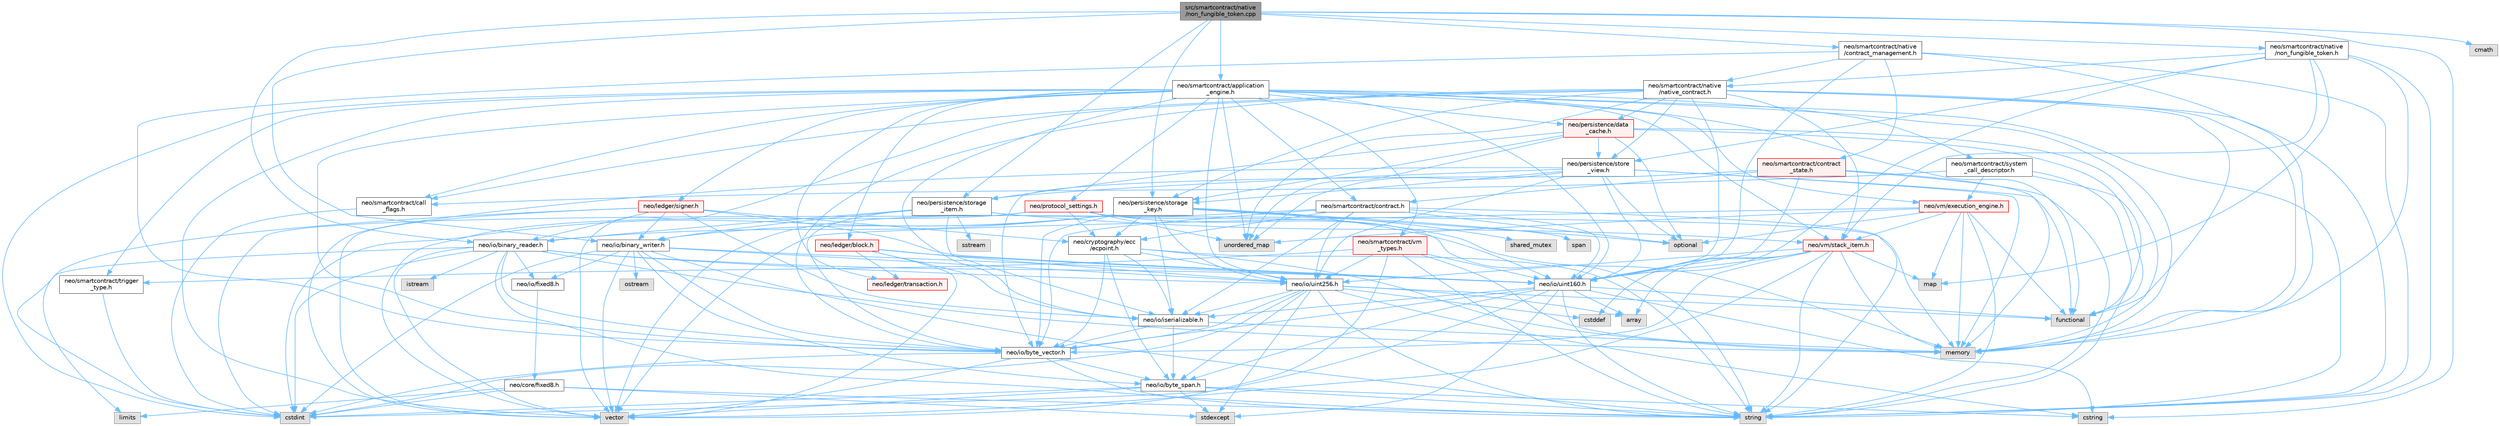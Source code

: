 digraph "src/smartcontract/native/non_fungible_token.cpp"
{
 // LATEX_PDF_SIZE
  bgcolor="transparent";
  edge [fontname=Helvetica,fontsize=10,labelfontname=Helvetica,labelfontsize=10];
  node [fontname=Helvetica,fontsize=10,shape=box,height=0.2,width=0.4];
  Node1 [id="Node000001",label="src/smartcontract/native\l/non_fungible_token.cpp",height=0.2,width=0.4,color="gray40", fillcolor="grey60", style="filled", fontcolor="black",tooltip=" "];
  Node1 -> Node2 [id="edge1_Node000001_Node000002",color="steelblue1",style="solid",tooltip=" "];
  Node2 [id="Node000002",label="neo/io/binary_reader.h",height=0.2,width=0.4,color="grey40", fillcolor="white", style="filled",URL="$binary__reader_8h.html",tooltip=" "];
  Node2 -> Node3 [id="edge2_Node000002_Node000003",color="steelblue1",style="solid",tooltip=" "];
  Node3 [id="Node000003",label="neo/io/byte_vector.h",height=0.2,width=0.4,color="grey40", fillcolor="white", style="filled",URL="$io_2byte__vector_8h.html",tooltip=" "];
  Node3 -> Node4 [id="edge3_Node000003_Node000004",color="steelblue1",style="solid",tooltip=" "];
  Node4 [id="Node000004",label="neo/io/byte_span.h",height=0.2,width=0.4,color="grey40", fillcolor="white", style="filled",URL="$io_2byte__span_8h.html",tooltip=" "];
  Node4 -> Node5 [id="edge4_Node000004_Node000005",color="steelblue1",style="solid",tooltip=" "];
  Node5 [id="Node000005",label="cstdint",height=0.2,width=0.4,color="grey60", fillcolor="#E0E0E0", style="filled",tooltip=" "];
  Node4 -> Node6 [id="edge5_Node000004_Node000006",color="steelblue1",style="solid",tooltip=" "];
  Node6 [id="Node000006",label="cstring",height=0.2,width=0.4,color="grey60", fillcolor="#E0E0E0", style="filled",tooltip=" "];
  Node4 -> Node7 [id="edge6_Node000004_Node000007",color="steelblue1",style="solid",tooltip=" "];
  Node7 [id="Node000007",label="stdexcept",height=0.2,width=0.4,color="grey60", fillcolor="#E0E0E0", style="filled",tooltip=" "];
  Node4 -> Node8 [id="edge7_Node000004_Node000008",color="steelblue1",style="solid",tooltip=" "];
  Node8 [id="Node000008",label="string",height=0.2,width=0.4,color="grey60", fillcolor="#E0E0E0", style="filled",tooltip=" "];
  Node4 -> Node9 [id="edge8_Node000004_Node000009",color="steelblue1",style="solid",tooltip=" "];
  Node9 [id="Node000009",label="vector",height=0.2,width=0.4,color="grey60", fillcolor="#E0E0E0", style="filled",tooltip=" "];
  Node3 -> Node5 [id="edge9_Node000003_Node000005",color="steelblue1",style="solid",tooltip=" "];
  Node3 -> Node8 [id="edge10_Node000003_Node000008",color="steelblue1",style="solid",tooltip=" "];
  Node3 -> Node9 [id="edge11_Node000003_Node000009",color="steelblue1",style="solid",tooltip=" "];
  Node2 -> Node10 [id="edge12_Node000002_Node000010",color="steelblue1",style="solid",tooltip=" "];
  Node10 [id="Node000010",label="neo/io/fixed8.h",height=0.2,width=0.4,color="grey40", fillcolor="white", style="filled",URL="$io_2fixed8_8h.html",tooltip=" "];
  Node10 -> Node11 [id="edge13_Node000010_Node000011",color="steelblue1",style="solid",tooltip=" "];
  Node11 [id="Node000011",label="neo/core/fixed8.h",height=0.2,width=0.4,color="grey40", fillcolor="white", style="filled",URL="$core_2fixed8_8h.html",tooltip=" "];
  Node11 -> Node5 [id="edge14_Node000011_Node000005",color="steelblue1",style="solid",tooltip=" "];
  Node11 -> Node12 [id="edge15_Node000011_Node000012",color="steelblue1",style="solid",tooltip=" "];
  Node12 [id="Node000012",label="limits",height=0.2,width=0.4,color="grey60", fillcolor="#E0E0E0", style="filled",tooltip=" "];
  Node11 -> Node7 [id="edge16_Node000011_Node000007",color="steelblue1",style="solid",tooltip=" "];
  Node11 -> Node8 [id="edge17_Node000011_Node000008",color="steelblue1",style="solid",tooltip=" "];
  Node2 -> Node13 [id="edge18_Node000002_Node000013",color="steelblue1",style="solid",tooltip=" "];
  Node13 [id="Node000013",label="neo/io/uint160.h",height=0.2,width=0.4,color="grey40", fillcolor="white", style="filled",URL="$uint160_8h.html",tooltip=" "];
  Node13 -> Node4 [id="edge19_Node000013_Node000004",color="steelblue1",style="solid",tooltip=" "];
  Node13 -> Node3 [id="edge20_Node000013_Node000003",color="steelblue1",style="solid",tooltip=" "];
  Node13 -> Node14 [id="edge21_Node000013_Node000014",color="steelblue1",style="solid",tooltip=" "];
  Node14 [id="Node000014",label="neo/io/iserializable.h",height=0.2,width=0.4,color="grey40", fillcolor="white", style="filled",URL="$iserializable_8h.html",tooltip=" "];
  Node14 -> Node4 [id="edge22_Node000014_Node000004",color="steelblue1",style="solid",tooltip=" "];
  Node14 -> Node3 [id="edge23_Node000014_Node000003",color="steelblue1",style="solid",tooltip=" "];
  Node14 -> Node15 [id="edge24_Node000014_Node000015",color="steelblue1",style="solid",tooltip=" "];
  Node15 [id="Node000015",label="memory",height=0.2,width=0.4,color="grey60", fillcolor="#E0E0E0", style="filled",tooltip=" "];
  Node13 -> Node16 [id="edge25_Node000013_Node000016",color="steelblue1",style="solid",tooltip=" "];
  Node16 [id="Node000016",label="array",height=0.2,width=0.4,color="grey60", fillcolor="#E0E0E0", style="filled",tooltip=" "];
  Node13 -> Node5 [id="edge26_Node000013_Node000005",color="steelblue1",style="solid",tooltip=" "];
  Node13 -> Node6 [id="edge27_Node000013_Node000006",color="steelblue1",style="solid",tooltip=" "];
  Node13 -> Node17 [id="edge28_Node000013_Node000017",color="steelblue1",style="solid",tooltip=" "];
  Node17 [id="Node000017",label="functional",height=0.2,width=0.4,color="grey60", fillcolor="#E0E0E0", style="filled",tooltip=" "];
  Node13 -> Node7 [id="edge29_Node000013_Node000007",color="steelblue1",style="solid",tooltip=" "];
  Node13 -> Node8 [id="edge30_Node000013_Node000008",color="steelblue1",style="solid",tooltip=" "];
  Node2 -> Node18 [id="edge31_Node000002_Node000018",color="steelblue1",style="solid",tooltip=" "];
  Node18 [id="Node000018",label="neo/io/uint256.h",height=0.2,width=0.4,color="grey40", fillcolor="white", style="filled",URL="$uint256_8h.html",tooltip=" "];
  Node18 -> Node4 [id="edge32_Node000018_Node000004",color="steelblue1",style="solid",tooltip=" "];
  Node18 -> Node3 [id="edge33_Node000018_Node000003",color="steelblue1",style="solid",tooltip=" "];
  Node18 -> Node14 [id="edge34_Node000018_Node000014",color="steelblue1",style="solid",tooltip=" "];
  Node18 -> Node16 [id="edge35_Node000018_Node000016",color="steelblue1",style="solid",tooltip=" "];
  Node18 -> Node19 [id="edge36_Node000018_Node000019",color="steelblue1",style="solid",tooltip=" "];
  Node19 [id="Node000019",label="cstddef",height=0.2,width=0.4,color="grey60", fillcolor="#E0E0E0", style="filled",tooltip=" "];
  Node18 -> Node5 [id="edge37_Node000018_Node000005",color="steelblue1",style="solid",tooltip=" "];
  Node18 -> Node6 [id="edge38_Node000018_Node000006",color="steelblue1",style="solid",tooltip=" "];
  Node18 -> Node17 [id="edge39_Node000018_Node000017",color="steelblue1",style="solid",tooltip=" "];
  Node18 -> Node7 [id="edge40_Node000018_Node000007",color="steelblue1",style="solid",tooltip=" "];
  Node18 -> Node8 [id="edge41_Node000018_Node000008",color="steelblue1",style="solid",tooltip=" "];
  Node2 -> Node5 [id="edge42_Node000002_Node000005",color="steelblue1",style="solid",tooltip=" "];
  Node2 -> Node20 [id="edge43_Node000002_Node000020",color="steelblue1",style="solid",tooltip=" "];
  Node20 [id="Node000020",label="istream",height=0.2,width=0.4,color="grey60", fillcolor="#E0E0E0", style="filled",tooltip=" "];
  Node2 -> Node12 [id="edge44_Node000002_Node000012",color="steelblue1",style="solid",tooltip=" "];
  Node2 -> Node15 [id="edge45_Node000002_Node000015",color="steelblue1",style="solid",tooltip=" "];
  Node2 -> Node8 [id="edge46_Node000002_Node000008",color="steelblue1",style="solid",tooltip=" "];
  Node2 -> Node9 [id="edge47_Node000002_Node000009",color="steelblue1",style="solid",tooltip=" "];
  Node1 -> Node21 [id="edge48_Node000001_Node000021",color="steelblue1",style="solid",tooltip=" "];
  Node21 [id="Node000021",label="neo/io/binary_writer.h",height=0.2,width=0.4,color="grey40", fillcolor="white", style="filled",URL="$binary__writer_8h.html",tooltip=" "];
  Node21 -> Node4 [id="edge49_Node000021_Node000004",color="steelblue1",style="solid",tooltip=" "];
  Node21 -> Node3 [id="edge50_Node000021_Node000003",color="steelblue1",style="solid",tooltip=" "];
  Node21 -> Node10 [id="edge51_Node000021_Node000010",color="steelblue1",style="solid",tooltip=" "];
  Node21 -> Node13 [id="edge52_Node000021_Node000013",color="steelblue1",style="solid",tooltip=" "];
  Node21 -> Node18 [id="edge53_Node000021_Node000018",color="steelblue1",style="solid",tooltip=" "];
  Node21 -> Node5 [id="edge54_Node000021_Node000005",color="steelblue1",style="solid",tooltip=" "];
  Node21 -> Node22 [id="edge55_Node000021_Node000022",color="steelblue1",style="solid",tooltip=" "];
  Node22 [id="Node000022",label="ostream",height=0.2,width=0.4,color="grey60", fillcolor="#E0E0E0", style="filled",tooltip=" "];
  Node21 -> Node8 [id="edge56_Node000021_Node000008",color="steelblue1",style="solid",tooltip=" "];
  Node21 -> Node9 [id="edge57_Node000021_Node000009",color="steelblue1",style="solid",tooltip=" "];
  Node1 -> Node23 [id="edge58_Node000001_Node000023",color="steelblue1",style="solid",tooltip=" "];
  Node23 [id="Node000023",label="neo/persistence/storage\l_item.h",height=0.2,width=0.4,color="grey40", fillcolor="white", style="filled",URL="$persistence_2storage__item_8h.html",tooltip=" "];
  Node23 -> Node2 [id="edge59_Node000023_Node000002",color="steelblue1",style="solid",tooltip=" "];
  Node23 -> Node21 [id="edge60_Node000023_Node000021",color="steelblue1",style="solid",tooltip=" "];
  Node23 -> Node3 [id="edge61_Node000023_Node000003",color="steelblue1",style="solid",tooltip=" "];
  Node23 -> Node14 [id="edge62_Node000023_Node000014",color="steelblue1",style="solid",tooltip=" "];
  Node23 -> Node24 [id="edge63_Node000023_Node000024",color="steelblue1",style="solid",tooltip=" "];
  Node24 [id="Node000024",label="neo/vm/stack_item.h",height=0.2,width=0.4,color="red", fillcolor="#FFF0F0", style="filled",URL="$stack__item_8h.html",tooltip=" "];
  Node24 -> Node3 [id="edge64_Node000024_Node000003",color="steelblue1",style="solid",tooltip=" "];
  Node24 -> Node13 [id="edge65_Node000024_Node000013",color="steelblue1",style="solid",tooltip=" "];
  Node24 -> Node18 [id="edge66_Node000024_Node000018",color="steelblue1",style="solid",tooltip=" "];
  Node24 -> Node16 [id="edge67_Node000024_Node000016",color="steelblue1",style="solid",tooltip=" "];
  Node24 -> Node19 [id="edge68_Node000024_Node000019",color="steelblue1",style="solid",tooltip=" "];
  Node24 -> Node28 [id="edge69_Node000024_Node000028",color="steelblue1",style="solid",tooltip=" "];
  Node28 [id="Node000028",label="map",height=0.2,width=0.4,color="grey60", fillcolor="#E0E0E0", style="filled",tooltip=" "];
  Node24 -> Node15 [id="edge70_Node000024_Node000015",color="steelblue1",style="solid",tooltip=" "];
  Node24 -> Node8 [id="edge71_Node000024_Node000008",color="steelblue1",style="solid",tooltip=" "];
  Node24 -> Node9 [id="edge72_Node000024_Node000009",color="steelblue1",style="solid",tooltip=" "];
  Node23 -> Node15 [id="edge73_Node000023_Node000015",color="steelblue1",style="solid",tooltip=" "];
  Node23 -> Node29 [id="edge74_Node000023_Node000029",color="steelblue1",style="solid",tooltip=" "];
  Node29 [id="Node000029",label="sstream",height=0.2,width=0.4,color="grey60", fillcolor="#E0E0E0", style="filled",tooltip=" "];
  Node1 -> Node30 [id="edge75_Node000001_Node000030",color="steelblue1",style="solid",tooltip=" "];
  Node30 [id="Node000030",label="neo/persistence/storage\l_key.h",height=0.2,width=0.4,color="grey40", fillcolor="white", style="filled",URL="$persistence_2storage__key_8h.html",tooltip=" "];
  Node30 -> Node31 [id="edge76_Node000030_Node000031",color="steelblue1",style="solid",tooltip=" "];
  Node31 [id="Node000031",label="neo/cryptography/ecc\l/ecpoint.h",height=0.2,width=0.4,color="grey40", fillcolor="white", style="filled",URL="$ecpoint_8h.html",tooltip=" "];
  Node31 -> Node4 [id="edge77_Node000031_Node000004",color="steelblue1",style="solid",tooltip=" "];
  Node31 -> Node3 [id="edge78_Node000031_Node000003",color="steelblue1",style="solid",tooltip=" "];
  Node31 -> Node14 [id="edge79_Node000031_Node000014",color="steelblue1",style="solid",tooltip=" "];
  Node31 -> Node18 [id="edge80_Node000031_Node000018",color="steelblue1",style="solid",tooltip=" "];
  Node31 -> Node15 [id="edge81_Node000031_Node000015",color="steelblue1",style="solid",tooltip=" "];
  Node31 -> Node8 [id="edge82_Node000031_Node000008",color="steelblue1",style="solid",tooltip=" "];
  Node30 -> Node2 [id="edge83_Node000030_Node000002",color="steelblue1",style="solid",tooltip=" "];
  Node30 -> Node21 [id="edge84_Node000030_Node000021",color="steelblue1",style="solid",tooltip=" "];
  Node30 -> Node3 [id="edge85_Node000030_Node000003",color="steelblue1",style="solid",tooltip=" "];
  Node30 -> Node14 [id="edge86_Node000030_Node000014",color="steelblue1",style="solid",tooltip=" "];
  Node30 -> Node13 [id="edge87_Node000030_Node000013",color="steelblue1",style="solid",tooltip=" "];
  Node30 -> Node18 [id="edge88_Node000030_Node000018",color="steelblue1",style="solid",tooltip=" "];
  Node30 -> Node5 [id="edge89_Node000030_Node000005",color="steelblue1",style="solid",tooltip=" "];
  Node30 -> Node32 [id="edge90_Node000030_Node000032",color="steelblue1",style="solid",tooltip=" "];
  Node32 [id="Node000032",label="optional",height=0.2,width=0.4,color="grey60", fillcolor="#E0E0E0", style="filled",tooltip=" "];
  Node30 -> Node33 [id="edge91_Node000030_Node000033",color="steelblue1",style="solid",tooltip=" "];
  Node33 [id="Node000033",label="shared_mutex",height=0.2,width=0.4,color="grey60", fillcolor="#E0E0E0", style="filled",tooltip=" "];
  Node30 -> Node34 [id="edge92_Node000030_Node000034",color="steelblue1",style="solid",tooltip=" "];
  Node34 [id="Node000034",label="span",height=0.2,width=0.4,color="grey60", fillcolor="#E0E0E0", style="filled",tooltip=" "];
  Node1 -> Node35 [id="edge93_Node000001_Node000035",color="steelblue1",style="solid",tooltip=" "];
  Node35 [id="Node000035",label="neo/smartcontract/application\l_engine.h",height=0.2,width=0.4,color="grey40", fillcolor="white", style="filled",URL="$application__engine_8h.html",tooltip=" "];
  Node35 -> Node3 [id="edge94_Node000035_Node000003",color="steelblue1",style="solid",tooltip=" "];
  Node35 -> Node14 [id="edge95_Node000035_Node000014",color="steelblue1",style="solid",tooltip=" "];
  Node35 -> Node13 [id="edge96_Node000035_Node000013",color="steelblue1",style="solid",tooltip=" "];
  Node35 -> Node18 [id="edge97_Node000035_Node000018",color="steelblue1",style="solid",tooltip=" "];
  Node35 -> Node36 [id="edge98_Node000035_Node000036",color="steelblue1",style="solid",tooltip=" "];
  Node36 [id="Node000036",label="neo/ledger/block.h",height=0.2,width=0.4,color="red", fillcolor="#FFF0F0", style="filled",URL="$ledger_2block_8h.html",tooltip=" "];
  Node36 -> Node14 [id="edge99_Node000036_Node000014",color="steelblue1",style="solid",tooltip=" "];
  Node36 -> Node13 [id="edge100_Node000036_Node000013",color="steelblue1",style="solid",tooltip=" "];
  Node36 -> Node18 [id="edge101_Node000036_Node000018",color="steelblue1",style="solid",tooltip=" "];
  Node36 -> Node62 [id="edge102_Node000036_Node000062",color="steelblue1",style="solid",tooltip=" "];
  Node62 [id="Node000062",label="neo/ledger/transaction.h",height=0.2,width=0.4,color="red", fillcolor="#FFF0F0", style="filled",URL="$ledger_2transaction_8h.html",tooltip=" "];
  Node36 -> Node9 [id="edge103_Node000036_Node000009",color="steelblue1",style="solid",tooltip=" "];
  Node35 -> Node66 [id="edge104_Node000035_Node000066",color="steelblue1",style="solid",tooltip=" "];
  Node66 [id="Node000066",label="neo/ledger/signer.h",height=0.2,width=0.4,color="red", fillcolor="#FFF0F0", style="filled",URL="$signer_8h.html",tooltip=" "];
  Node66 -> Node31 [id="edge105_Node000066_Node000031",color="steelblue1",style="solid",tooltip=" "];
  Node66 -> Node2 [id="edge106_Node000066_Node000002",color="steelblue1",style="solid",tooltip=" "];
  Node66 -> Node21 [id="edge107_Node000066_Node000021",color="steelblue1",style="solid",tooltip=" "];
  Node66 -> Node14 [id="edge108_Node000066_Node000014",color="steelblue1",style="solid",tooltip=" "];
  Node66 -> Node13 [id="edge109_Node000066_Node000013",color="steelblue1",style="solid",tooltip=" "];
  Node66 -> Node5 [id="edge110_Node000066_Node000005",color="steelblue1",style="solid",tooltip=" "];
  Node66 -> Node9 [id="edge111_Node000066_Node000009",color="steelblue1",style="solid",tooltip=" "];
  Node35 -> Node62 [id="edge112_Node000035_Node000062",color="steelblue1",style="solid",tooltip=" "];
  Node35 -> Node76 [id="edge113_Node000035_Node000076",color="steelblue1",style="solid",tooltip=" "];
  Node76 [id="Node000076",label="neo/persistence/data\l_cache.h",height=0.2,width=0.4,color="red", fillcolor="#FFF0F0", style="filled",URL="$data__cache_8h.html",tooltip=" "];
  Node76 -> Node23 [id="edge114_Node000076_Node000023",color="steelblue1",style="solid",tooltip=" "];
  Node76 -> Node30 [id="edge115_Node000076_Node000030",color="steelblue1",style="solid",tooltip=" "];
  Node76 -> Node78 [id="edge116_Node000076_Node000078",color="steelblue1",style="solid",tooltip=" "];
  Node78 [id="Node000078",label="neo/persistence/store\l_view.h",height=0.2,width=0.4,color="grey40", fillcolor="white", style="filled",URL="$store__view_8h.html",tooltip=" "];
  Node78 -> Node13 [id="edge117_Node000078_Node000013",color="steelblue1",style="solid",tooltip=" "];
  Node78 -> Node18 [id="edge118_Node000078_Node000018",color="steelblue1",style="solid",tooltip=" "];
  Node78 -> Node23 [id="edge119_Node000078_Node000023",color="steelblue1",style="solid",tooltip=" "];
  Node78 -> Node30 [id="edge120_Node000078_Node000030",color="steelblue1",style="solid",tooltip=" "];
  Node78 -> Node17 [id="edge121_Node000078_Node000017",color="steelblue1",style="solid",tooltip=" "];
  Node78 -> Node15 [id="edge122_Node000078_Node000015",color="steelblue1",style="solid",tooltip=" "];
  Node78 -> Node32 [id="edge123_Node000078_Node000032",color="steelblue1",style="solid",tooltip=" "];
  Node78 -> Node48 [id="edge124_Node000078_Node000048",color="steelblue1",style="solid",tooltip=" "];
  Node48 [id="Node000048",label="unordered_map",height=0.2,width=0.4,color="grey60", fillcolor="#E0E0E0", style="filled",tooltip=" "];
  Node78 -> Node9 [id="edge125_Node000078_Node000009",color="steelblue1",style="solid",tooltip=" "];
  Node76 -> Node17 [id="edge126_Node000076_Node000017",color="steelblue1",style="solid",tooltip=" "];
  Node76 -> Node15 [id="edge127_Node000076_Node000015",color="steelblue1",style="solid",tooltip=" "];
  Node76 -> Node32 [id="edge128_Node000076_Node000032",color="steelblue1",style="solid",tooltip=" "];
  Node76 -> Node48 [id="edge129_Node000076_Node000048",color="steelblue1",style="solid",tooltip=" "];
  Node35 -> Node79 [id="edge130_Node000035_Node000079",color="steelblue1",style="solid",tooltip=" "];
  Node79 [id="Node000079",label="neo/protocol_settings.h",height=0.2,width=0.4,color="red", fillcolor="#FFF0F0", style="filled",URL="$protocol__settings_8h.html",tooltip=" "];
  Node79 -> Node31 [id="edge131_Node000079_Node000031",color="steelblue1",style="solid",tooltip=" "];
  Node79 -> Node5 [id="edge132_Node000079_Node000005",color="steelblue1",style="solid",tooltip=" "];
  Node79 -> Node15 [id="edge133_Node000079_Node000015",color="steelblue1",style="solid",tooltip=" "];
  Node79 -> Node8 [id="edge134_Node000079_Node000008",color="steelblue1",style="solid",tooltip=" "];
  Node79 -> Node48 [id="edge135_Node000079_Node000048",color="steelblue1",style="solid",tooltip=" "];
  Node79 -> Node9 [id="edge136_Node000079_Node000009",color="steelblue1",style="solid",tooltip=" "];
  Node35 -> Node81 [id="edge137_Node000035_Node000081",color="steelblue1",style="solid",tooltip=" "];
  Node81 [id="Node000081",label="neo/smartcontract/call\l_flags.h",height=0.2,width=0.4,color="grey40", fillcolor="white", style="filled",URL="$call__flags_8h.html",tooltip=" "];
  Node81 -> Node5 [id="edge138_Node000081_Node000005",color="steelblue1",style="solid",tooltip=" "];
  Node35 -> Node82 [id="edge139_Node000035_Node000082",color="steelblue1",style="solid",tooltip=" "];
  Node82 [id="Node000082",label="neo/smartcontract/contract.h",height=0.2,width=0.4,color="grey40", fillcolor="white", style="filled",URL="$contract_8h.html",tooltip=" "];
  Node82 -> Node31 [id="edge140_Node000082_Node000031",color="steelblue1",style="solid",tooltip=" "];
  Node82 -> Node3 [id="edge141_Node000082_Node000003",color="steelblue1",style="solid",tooltip=" "];
  Node82 -> Node14 [id="edge142_Node000082_Node000014",color="steelblue1",style="solid",tooltip=" "];
  Node82 -> Node13 [id="edge143_Node000082_Node000013",color="steelblue1",style="solid",tooltip=" "];
  Node82 -> Node18 [id="edge144_Node000082_Node000018",color="steelblue1",style="solid",tooltip=" "];
  Node82 -> Node32 [id="edge145_Node000082_Node000032",color="steelblue1",style="solid",tooltip=" "];
  Node82 -> Node8 [id="edge146_Node000082_Node000008",color="steelblue1",style="solid",tooltip=" "];
  Node82 -> Node9 [id="edge147_Node000082_Node000009",color="steelblue1",style="solid",tooltip=" "];
  Node35 -> Node83 [id="edge148_Node000035_Node000083",color="steelblue1",style="solid",tooltip=" "];
  Node83 [id="Node000083",label="neo/smartcontract/system\l_call_descriptor.h",height=0.2,width=0.4,color="grey40", fillcolor="white", style="filled",URL="$system__call__descriptor_8h.html",tooltip=" "];
  Node83 -> Node81 [id="edge149_Node000083_Node000081",color="steelblue1",style="solid",tooltip=" "];
  Node83 -> Node84 [id="edge150_Node000083_Node000084",color="steelblue1",style="solid",tooltip=" "];
  Node84 [id="Node000084",label="neo/vm/execution_engine.h",height=0.2,width=0.4,color="red", fillcolor="#FFF0F0", style="filled",URL="$execution__engine_8h.html",tooltip=" "];
  Node84 -> Node24 [id="edge151_Node000084_Node000024",color="steelblue1",style="solid",tooltip=" "];
  Node84 -> Node17 [id="edge152_Node000084_Node000017",color="steelblue1",style="solid",tooltip=" "];
  Node84 -> Node28 [id="edge153_Node000084_Node000028",color="steelblue1",style="solid",tooltip=" "];
  Node84 -> Node15 [id="edge154_Node000084_Node000015",color="steelblue1",style="solid",tooltip=" "];
  Node84 -> Node32 [id="edge155_Node000084_Node000032",color="steelblue1",style="solid",tooltip=" "];
  Node84 -> Node8 [id="edge156_Node000084_Node000008",color="steelblue1",style="solid",tooltip=" "];
  Node84 -> Node48 [id="edge157_Node000084_Node000048",color="steelblue1",style="solid",tooltip=" "];
  Node84 -> Node9 [id="edge158_Node000084_Node000009",color="steelblue1",style="solid",tooltip=" "];
  Node83 -> Node17 [id="edge159_Node000083_Node000017",color="steelblue1",style="solid",tooltip=" "];
  Node83 -> Node8 [id="edge160_Node000083_Node000008",color="steelblue1",style="solid",tooltip=" "];
  Node35 -> Node98 [id="edge161_Node000035_Node000098",color="steelblue1",style="solid",tooltip=" "];
  Node98 [id="Node000098",label="neo/smartcontract/trigger\l_type.h",height=0.2,width=0.4,color="grey40", fillcolor="white", style="filled",URL="$trigger__type_8h.html",tooltip=" "];
  Node98 -> Node5 [id="edge162_Node000098_Node000005",color="steelblue1",style="solid",tooltip=" "];
  Node35 -> Node99 [id="edge163_Node000035_Node000099",color="steelblue1",style="solid",tooltip=" "];
  Node99 [id="Node000099",label="neo/smartcontract/vm\l_types.h",height=0.2,width=0.4,color="red", fillcolor="#FFF0F0", style="filled",URL="$vm__types_8h.html",tooltip=" "];
  Node99 -> Node13 [id="edge164_Node000099_Node000013",color="steelblue1",style="solid",tooltip=" "];
  Node99 -> Node18 [id="edge165_Node000099_Node000018",color="steelblue1",style="solid",tooltip=" "];
  Node99 -> Node98 [id="edge166_Node000099_Node000098",color="steelblue1",style="solid",tooltip=" "];
  Node99 -> Node15 [id="edge167_Node000099_Node000015",color="steelblue1",style="solid",tooltip=" "];
  Node99 -> Node8 [id="edge168_Node000099_Node000008",color="steelblue1",style="solid",tooltip=" "];
  Node99 -> Node9 [id="edge169_Node000099_Node000009",color="steelblue1",style="solid",tooltip=" "];
  Node35 -> Node84 [id="edge170_Node000035_Node000084",color="steelblue1",style="solid",tooltip=" "];
  Node35 -> Node24 [id="edge171_Node000035_Node000024",color="steelblue1",style="solid",tooltip=" "];
  Node35 -> Node5 [id="edge172_Node000035_Node000005",color="steelblue1",style="solid",tooltip=" "];
  Node35 -> Node17 [id="edge173_Node000035_Node000017",color="steelblue1",style="solid",tooltip=" "];
  Node35 -> Node15 [id="edge174_Node000035_Node000015",color="steelblue1",style="solid",tooltip=" "];
  Node35 -> Node8 [id="edge175_Node000035_Node000008",color="steelblue1",style="solid",tooltip=" "];
  Node35 -> Node48 [id="edge176_Node000035_Node000048",color="steelblue1",style="solid",tooltip=" "];
  Node35 -> Node9 [id="edge177_Node000035_Node000009",color="steelblue1",style="solid",tooltip=" "];
  Node1 -> Node100 [id="edge178_Node000001_Node000100",color="steelblue1",style="solid",tooltip=" "];
  Node100 [id="Node000100",label="neo/smartcontract/native\l/contract_management.h",height=0.2,width=0.4,color="grey40", fillcolor="white", style="filled",URL="$contract__management_8h.html",tooltip=" "];
  Node100 -> Node3 [id="edge179_Node000100_Node000003",color="steelblue1",style="solid",tooltip=" "];
  Node100 -> Node13 [id="edge180_Node000100_Node000013",color="steelblue1",style="solid",tooltip=" "];
  Node100 -> Node101 [id="edge181_Node000100_Node000101",color="steelblue1",style="solid",tooltip=" "];
  Node101 [id="Node000101",label="neo/smartcontract/contract\l_state.h",height=0.2,width=0.4,color="red", fillcolor="#FFF0F0", style="filled",URL="$contract__state_8h.html",tooltip=" "];
  Node101 -> Node3 [id="edge182_Node000101_Node000003",color="steelblue1",style="solid",tooltip=" "];
  Node101 -> Node13 [id="edge183_Node000101_Node000013",color="steelblue1",style="solid",tooltip=" "];
  Node101 -> Node15 [id="edge184_Node000101_Node000015",color="steelblue1",style="solid",tooltip=" "];
  Node101 -> Node8 [id="edge185_Node000101_Node000008",color="steelblue1",style="solid",tooltip=" "];
  Node101 -> Node82 [id="edge186_Node000101_Node000082",color="steelblue1",style="solid",tooltip=" "];
  Node100 -> Node104 [id="edge187_Node000100_Node000104",color="steelblue1",style="solid",tooltip=" "];
  Node104 [id="Node000104",label="neo/smartcontract/native\l/native_contract.h",height=0.2,width=0.4,color="grey40", fillcolor="white", style="filled",URL="$native_2native__contract_8h.html",tooltip=" "];
  Node104 -> Node3 [id="edge188_Node000104_Node000003",color="steelblue1",style="solid",tooltip=" "];
  Node104 -> Node13 [id="edge189_Node000104_Node000013",color="steelblue1",style="solid",tooltip=" "];
  Node104 -> Node76 [id="edge190_Node000104_Node000076",color="steelblue1",style="solid",tooltip=" "];
  Node104 -> Node30 [id="edge191_Node000104_Node000030",color="steelblue1",style="solid",tooltip=" "];
  Node104 -> Node78 [id="edge192_Node000104_Node000078",color="steelblue1",style="solid",tooltip=" "];
  Node104 -> Node81 [id="edge193_Node000104_Node000081",color="steelblue1",style="solid",tooltip=" "];
  Node104 -> Node24 [id="edge194_Node000104_Node000024",color="steelblue1",style="solid",tooltip=" "];
  Node104 -> Node17 [id="edge195_Node000104_Node000017",color="steelblue1",style="solid",tooltip=" "];
  Node104 -> Node15 [id="edge196_Node000104_Node000015",color="steelblue1",style="solid",tooltip=" "];
  Node104 -> Node8 [id="edge197_Node000104_Node000008",color="steelblue1",style="solid",tooltip=" "];
  Node104 -> Node48 [id="edge198_Node000104_Node000048",color="steelblue1",style="solid",tooltip=" "];
  Node104 -> Node9 [id="edge199_Node000104_Node000009",color="steelblue1",style="solid",tooltip=" "];
  Node100 -> Node15 [id="edge200_Node000100_Node000015",color="steelblue1",style="solid",tooltip=" "];
  Node100 -> Node8 [id="edge201_Node000100_Node000008",color="steelblue1",style="solid",tooltip=" "];
  Node1 -> Node105 [id="edge202_Node000001_Node000105",color="steelblue1",style="solid",tooltip=" "];
  Node105 [id="Node000105",label="neo/smartcontract/native\l/non_fungible_token.h",height=0.2,width=0.4,color="grey40", fillcolor="white", style="filled",URL="$non__fungible__token_8h.html",tooltip=" "];
  Node105 -> Node13 [id="edge203_Node000105_Node000013",color="steelblue1",style="solid",tooltip=" "];
  Node105 -> Node78 [id="edge204_Node000105_Node000078",color="steelblue1",style="solid",tooltip=" "];
  Node105 -> Node104 [id="edge205_Node000105_Node000104",color="steelblue1",style="solid",tooltip=" "];
  Node105 -> Node24 [id="edge206_Node000105_Node000024",color="steelblue1",style="solid",tooltip=" "];
  Node105 -> Node28 [id="edge207_Node000105_Node000028",color="steelblue1",style="solid",tooltip=" "];
  Node105 -> Node15 [id="edge208_Node000105_Node000015",color="steelblue1",style="solid",tooltip=" "];
  Node105 -> Node8 [id="edge209_Node000105_Node000008",color="steelblue1",style="solid",tooltip=" "];
  Node1 -> Node53 [id="edge210_Node000001_Node000053",color="steelblue1",style="solid",tooltip=" "];
  Node53 [id="Node000053",label="cmath",height=0.2,width=0.4,color="grey60", fillcolor="#E0E0E0", style="filled",tooltip=" "];
  Node1 -> Node6 [id="edge211_Node000001_Node000006",color="steelblue1",style="solid",tooltip=" "];
}
